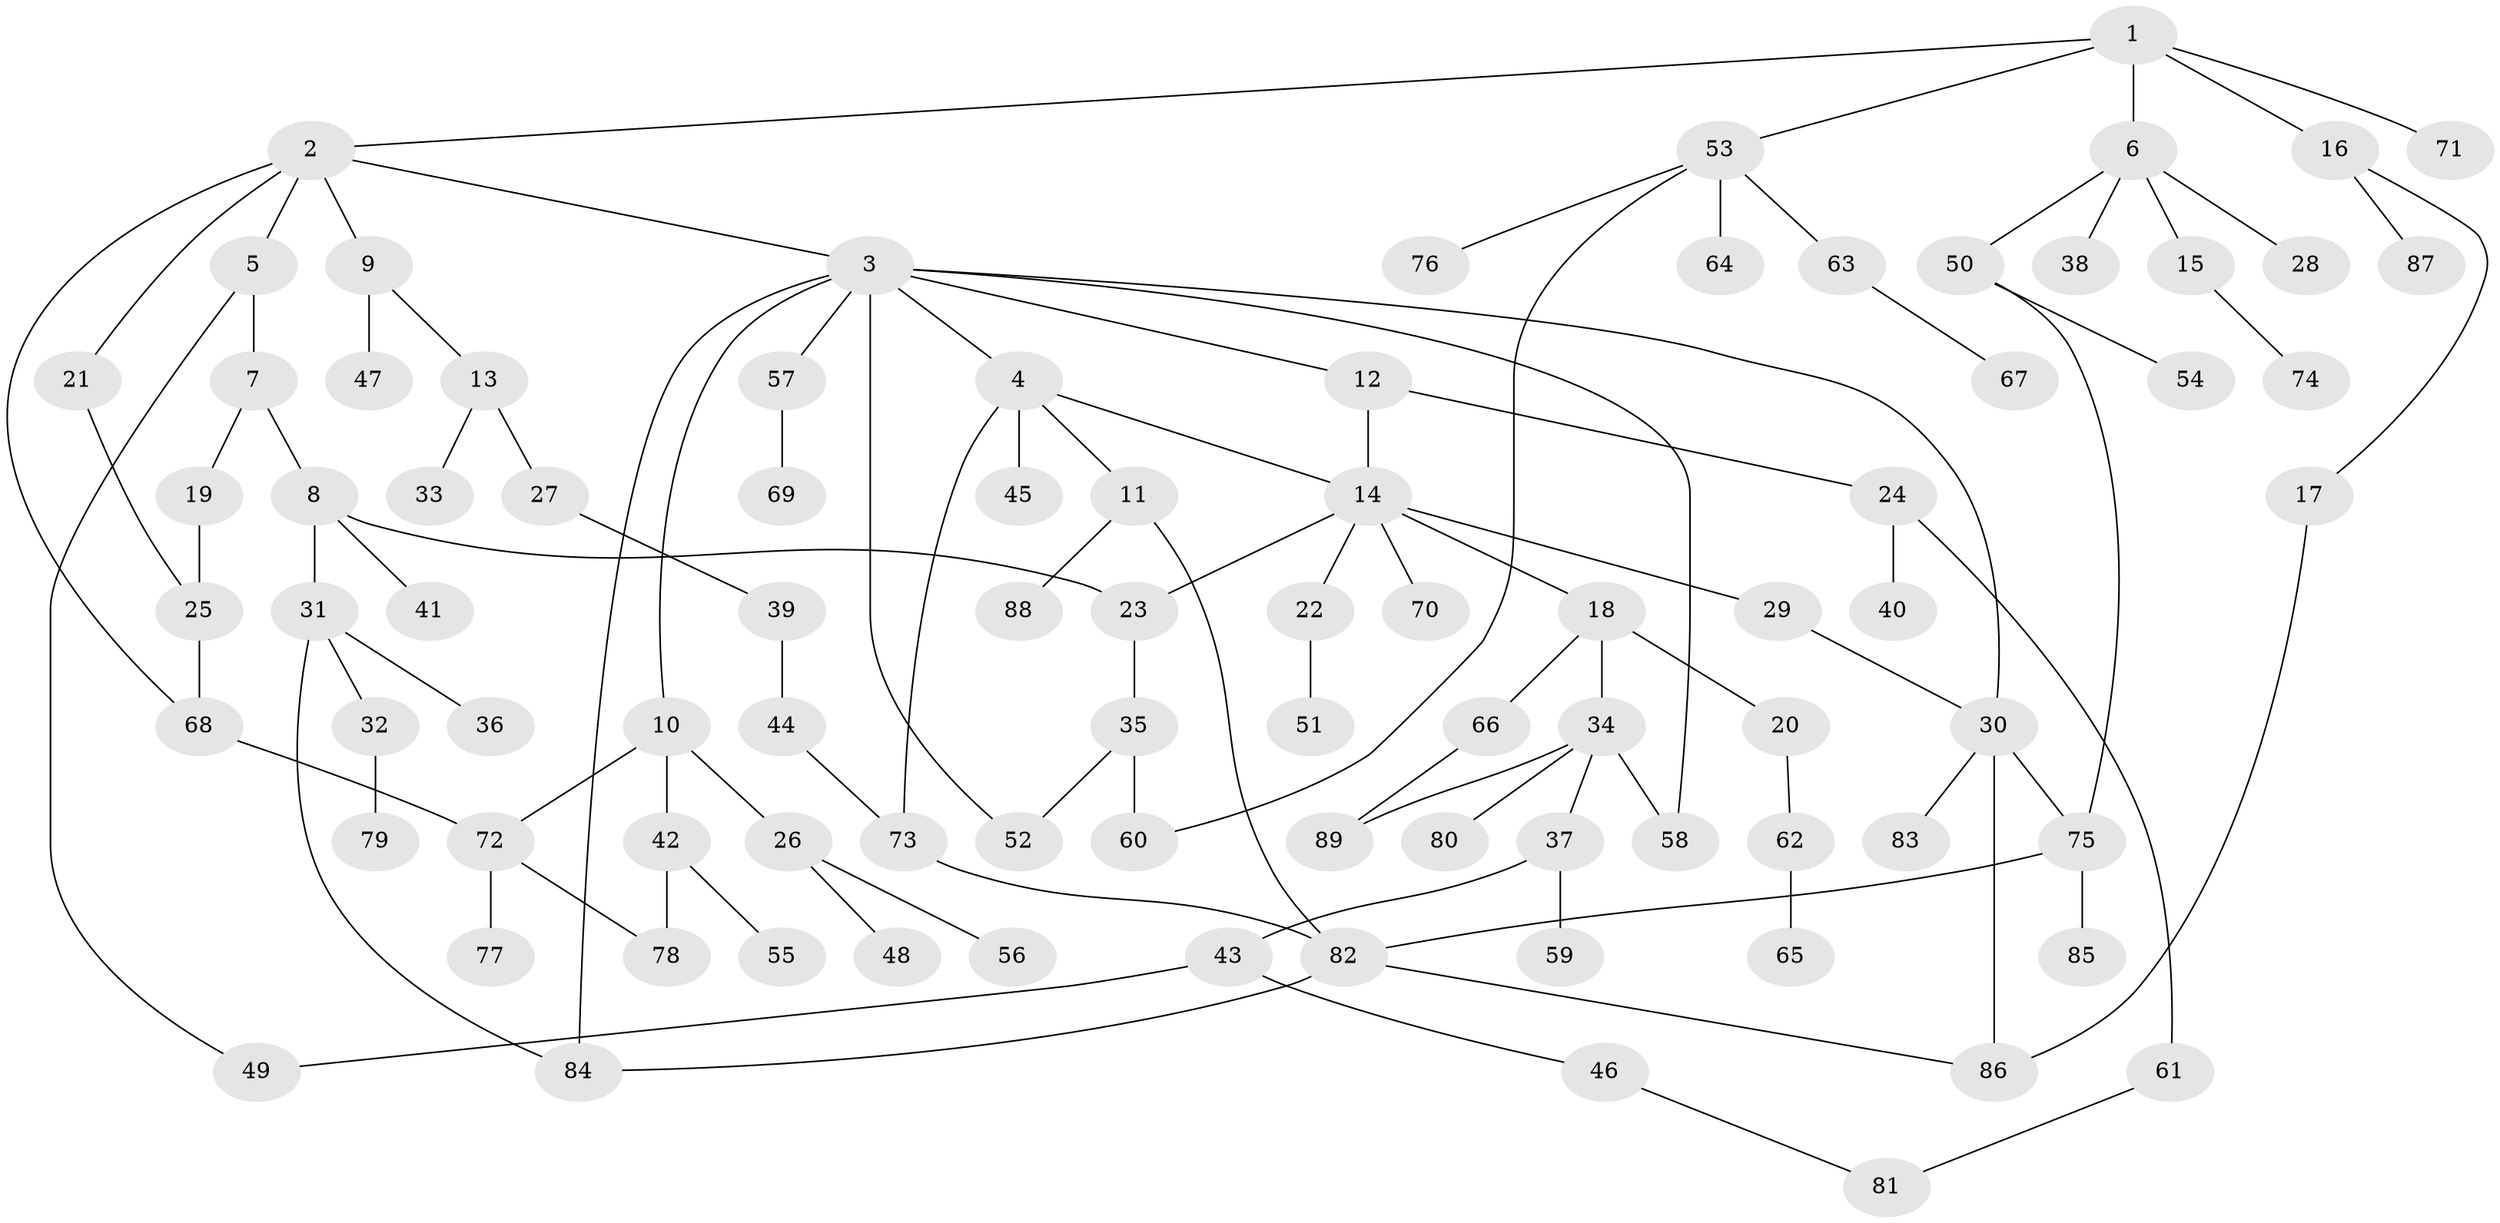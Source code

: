 // Generated by graph-tools (version 1.1) at 2025/34/03/09/25 02:34:08]
// undirected, 89 vertices, 109 edges
graph export_dot {
graph [start="1"]
  node [color=gray90,style=filled];
  1;
  2;
  3;
  4;
  5;
  6;
  7;
  8;
  9;
  10;
  11;
  12;
  13;
  14;
  15;
  16;
  17;
  18;
  19;
  20;
  21;
  22;
  23;
  24;
  25;
  26;
  27;
  28;
  29;
  30;
  31;
  32;
  33;
  34;
  35;
  36;
  37;
  38;
  39;
  40;
  41;
  42;
  43;
  44;
  45;
  46;
  47;
  48;
  49;
  50;
  51;
  52;
  53;
  54;
  55;
  56;
  57;
  58;
  59;
  60;
  61;
  62;
  63;
  64;
  65;
  66;
  67;
  68;
  69;
  70;
  71;
  72;
  73;
  74;
  75;
  76;
  77;
  78;
  79;
  80;
  81;
  82;
  83;
  84;
  85;
  86;
  87;
  88;
  89;
  1 -- 2;
  1 -- 6;
  1 -- 16;
  1 -- 53;
  1 -- 71;
  2 -- 3;
  2 -- 5;
  2 -- 9;
  2 -- 21;
  2 -- 68;
  3 -- 4;
  3 -- 10;
  3 -- 12;
  3 -- 30;
  3 -- 52;
  3 -- 57;
  3 -- 84;
  3 -- 58;
  4 -- 11;
  4 -- 14;
  4 -- 45;
  4 -- 73;
  5 -- 7;
  5 -- 49;
  6 -- 15;
  6 -- 28;
  6 -- 38;
  6 -- 50;
  7 -- 8;
  7 -- 19;
  8 -- 31;
  8 -- 41;
  8 -- 23;
  9 -- 13;
  9 -- 47;
  10 -- 26;
  10 -- 42;
  10 -- 72;
  11 -- 82;
  11 -- 88;
  12 -- 24;
  12 -- 14;
  13 -- 27;
  13 -- 33;
  14 -- 18;
  14 -- 22;
  14 -- 23;
  14 -- 29;
  14 -- 70;
  15 -- 74;
  16 -- 17;
  16 -- 87;
  17 -- 86;
  18 -- 20;
  18 -- 34;
  18 -- 66;
  19 -- 25;
  20 -- 62;
  21 -- 25;
  22 -- 51;
  23 -- 35;
  24 -- 40;
  24 -- 61;
  25 -- 68;
  26 -- 48;
  26 -- 56;
  27 -- 39;
  29 -- 30;
  30 -- 75;
  30 -- 83;
  30 -- 86;
  31 -- 32;
  31 -- 36;
  31 -- 84;
  32 -- 79;
  34 -- 37;
  34 -- 58;
  34 -- 80;
  34 -- 89;
  35 -- 60;
  35 -- 52;
  37 -- 43;
  37 -- 59;
  39 -- 44;
  42 -- 55;
  42 -- 78;
  43 -- 46;
  43 -- 49;
  44 -- 73;
  46 -- 81;
  50 -- 54;
  50 -- 75;
  53 -- 63;
  53 -- 64;
  53 -- 76;
  53 -- 60;
  57 -- 69;
  61 -- 81;
  62 -- 65;
  63 -- 67;
  66 -- 89;
  68 -- 72;
  72 -- 77;
  72 -- 78;
  73 -- 82;
  75 -- 85;
  75 -- 82;
  82 -- 86;
  82 -- 84;
}
